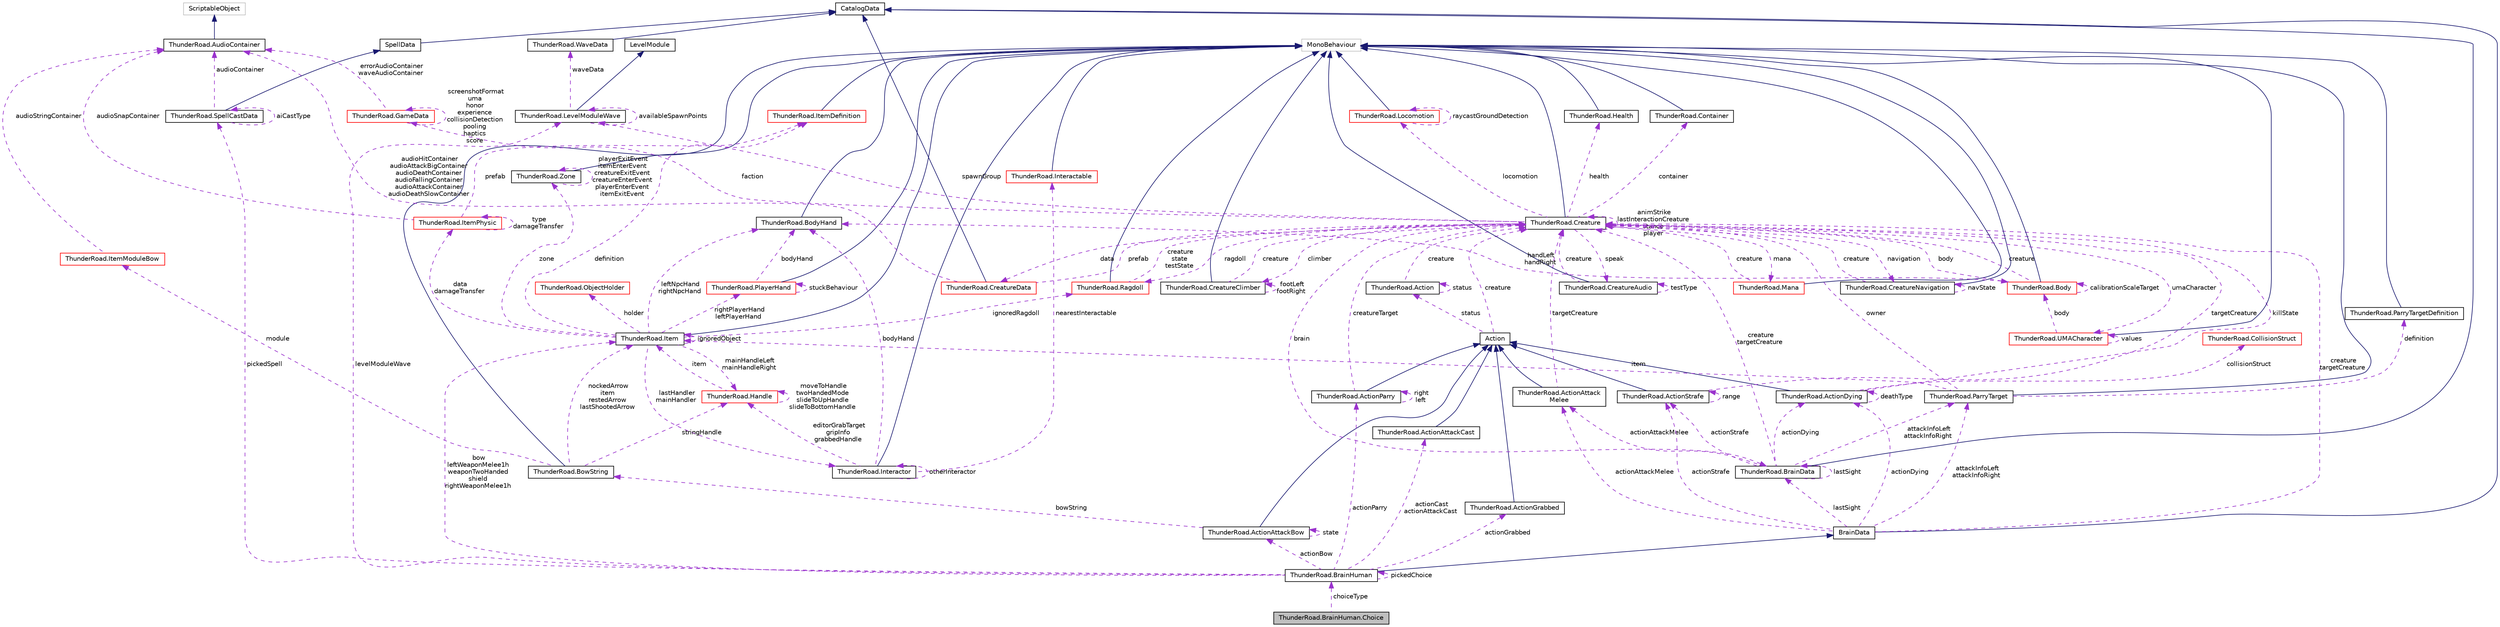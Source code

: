 digraph "ThunderRoad.BrainHuman.Choice"
{
 // LATEX_PDF_SIZE
  edge [fontname="Helvetica",fontsize="10",labelfontname="Helvetica",labelfontsize="10"];
  node [fontname="Helvetica",fontsize="10",shape=record];
  Node1 [label="ThunderRoad.BrainHuman.Choice",height=0.2,width=0.4,color="black", fillcolor="grey75", style="filled", fontcolor="black",tooltip="Class Choice."];
  Node2 -> Node1 [dir="back",color="darkorchid3",fontsize="10",style="dashed",label=" choiceType" ,fontname="Helvetica"];
  Node2 [label="ThunderRoad.BrainHuman",height=0.2,width=0.4,color="black", fillcolor="white", style="filled",URL="$class_thunder_road_1_1_brain_human.html",tooltip="Class BrainHuman. Implements the ThunderRoad.BrainData"];
  Node3 -> Node2 [dir="back",color="midnightblue",fontsize="10",style="solid",fontname="Helvetica"];
  Node3 [label="BrainData",height=0.2,width=0.4,color="black", fillcolor="white", style="filled",URL="$class_thunder_road_1_1_brain_data.html",tooltip="Class BrainData. Implements the ThunderRoad.CatalogData"];
  Node4 -> Node3 [dir="back",color="midnightblue",fontsize="10",style="solid",fontname="Helvetica"];
  Node4 [label="CatalogData",height=0.2,width=0.4,color="black", fillcolor="white", style="filled",URL="$class_thunder_road_1_1_catalog_data.html",tooltip="Class CatalogData."];
  Node5 -> Node3 [dir="back",color="darkorchid3",fontsize="10",style="dashed",label=" actionDying" ,fontname="Helvetica"];
  Node5 [label="ThunderRoad.ActionDying",height=0.2,width=0.4,color="black", fillcolor="white", style="filled",URL="$class_thunder_road_1_1_action_dying.html",tooltip="Class ActionDying. Implements the ThunderRoad.Action"];
  Node6 -> Node5 [dir="back",color="midnightblue",fontsize="10",style="solid",fontname="Helvetica"];
  Node6 [label="Action",height=0.2,width=0.4,color="black", fillcolor="white", style="filled",URL="$class_thunder_road_1_1_action.html",tooltip="Class Action."];
  Node7 -> Node6 [dir="back",color="darkorchid3",fontsize="10",style="dashed",label=" creature" ,fontname="Helvetica"];
  Node7 [label="ThunderRoad.Creature",height=0.2,width=0.4,color="black", fillcolor="white", style="filled",URL="$class_thunder_road_1_1_creature.html",tooltip="Class Creature. Implements the UnityEngine.MonoBehaviour"];
  Node8 -> Node7 [dir="back",color="midnightblue",fontsize="10",style="solid",fontname="Helvetica"];
  Node8 [label="MonoBehaviour",height=0.2,width=0.4,color="grey75", fillcolor="white", style="filled",tooltip=" "];
  Node9 -> Node7 [dir="back",color="darkorchid3",fontsize="10",style="dashed",label=" climber" ,fontname="Helvetica"];
  Node9 [label="ThunderRoad.CreatureClimber",height=0.2,width=0.4,color="black", fillcolor="white", style="filled",URL="$class_thunder_road_1_1_creature_climber.html",tooltip="Class CreatureClimber. Implements the UnityEngine.MonoBehaviour"];
  Node8 -> Node9 [dir="back",color="midnightblue",fontsize="10",style="solid",fontname="Helvetica"];
  Node9 -> Node9 [dir="back",color="darkorchid3",fontsize="10",style="dashed",label=" footLeft\nfootRight" ,fontname="Helvetica"];
  Node7 -> Node9 [dir="back",color="darkorchid3",fontsize="10",style="dashed",label=" creature" ,fontname="Helvetica"];
  Node10 -> Node7 [dir="back",color="darkorchid3",fontsize="10",style="dashed",label=" health" ,fontname="Helvetica"];
  Node10 [label="ThunderRoad.Health",height=0.2,width=0.4,color="black", fillcolor="white", style="filled",URL="$class_thunder_road_1_1_health.html",tooltip="Class Health. Implements the UnityEngine.MonoBehaviour"];
  Node8 -> Node10 [dir="back",color="midnightblue",fontsize="10",style="solid",fontname="Helvetica"];
  Node11 -> Node7 [dir="back",color="darkorchid3",fontsize="10",style="dashed",label=" faction" ,fontname="Helvetica"];
  Node11 [label="ThunderRoad.GameData",height=0.2,width=0.4,color="red", fillcolor="white", style="filled",URL="$class_thunder_road_1_1_game_data.html",tooltip="Class GameData."];
  Node11 -> Node11 [dir="back",color="darkorchid3",fontsize="10",style="dashed",label=" screenshotFormat\numa\nhonor\nexperience\ncollisionDetection\npooling\nhaptics\nscore" ,fontname="Helvetica"];
  Node14 -> Node11 [dir="back",color="darkorchid3",fontsize="10",style="dashed",label=" errorAudioContainer\nwaveAudioContainer" ,fontname="Helvetica"];
  Node14 [label="ThunderRoad.AudioContainer",height=0.2,width=0.4,color="black", fillcolor="white", style="filled",URL="$class_thunder_road_1_1_audio_container.html",tooltip="Class AudioContainer. Implements the UnityEngine.ScriptableObject"];
  Node15 -> Node14 [dir="back",color="midnightblue",fontsize="10",style="solid",fontname="Helvetica"];
  Node15 [label="ScriptableObject",height=0.2,width=0.4,color="grey75", fillcolor="white", style="filled",tooltip=" "];
  Node16 -> Node7 [dir="back",color="darkorchid3",fontsize="10",style="dashed",label=" spawnGroup" ,fontname="Helvetica"];
  Node16 [label="ThunderRoad.LevelModuleWave",height=0.2,width=0.4,color="black", fillcolor="white", style="filled",URL="$class_thunder_road_1_1_level_module_wave.html",tooltip="Class LevelModuleWave. Implements the ThunderRoad.LevelModule"];
  Node17 -> Node16 [dir="back",color="midnightblue",fontsize="10",style="solid",fontname="Helvetica"];
  Node17 [label="LevelModule",height=0.2,width=0.4,color="black", fillcolor="white", style="filled",URL="$class_thunder_road_1_1_level_module.html",tooltip="Class LevelModule."];
  Node16 -> Node16 [dir="back",color="darkorchid3",fontsize="10",style="dashed",label=" availableSpawnPoints" ,fontname="Helvetica"];
  Node18 -> Node16 [dir="back",color="darkorchid3",fontsize="10",style="dashed",label=" waveData" ,fontname="Helvetica"];
  Node18 [label="ThunderRoad.WaveData",height=0.2,width=0.4,color="black", fillcolor="white", style="filled",URL="$class_thunder_road_1_1_wave_data.html",tooltip="Class WaveData. Implements the ThunderRoad.CatalogData"];
  Node4 -> Node18 [dir="back",color="midnightblue",fontsize="10",style="solid",fontname="Helvetica"];
  Node19 -> Node7 [dir="back",color="darkorchid3",fontsize="10",style="dashed",label=" data" ,fontname="Helvetica"];
  Node19 [label="ThunderRoad.CreatureData",height=0.2,width=0.4,color="red", fillcolor="white", style="filled",URL="$class_thunder_road_1_1_creature_data.html",tooltip="Class CreatureData. Implements the ThunderRoad.CatalogData"];
  Node4 -> Node19 [dir="back",color="midnightblue",fontsize="10",style="solid",fontname="Helvetica"];
  Node14 -> Node19 [dir="back",color="darkorchid3",fontsize="10",style="dashed",label=" audioHitContainer\naudioAttackBigContainer\naudioDeathContainer\naudioFallingContainer\naudioAttackContainer\naudioDeathSlowContainer" ,fontname="Helvetica"];
  Node7 -> Node19 [dir="back",color="darkorchid3",fontsize="10",style="dashed",label=" prefab" ,fontname="Helvetica"];
  Node24 -> Node7 [dir="back",color="darkorchid3",fontsize="10",style="dashed",label=" locomotion" ,fontname="Helvetica"];
  Node24 [label="ThunderRoad.Locomotion",height=0.2,width=0.4,color="red", fillcolor="white", style="filled",URL="$class_thunder_road_1_1_locomotion.html",tooltip="Class Locomotion. Implements the UnityEngine.MonoBehaviour"];
  Node8 -> Node24 [dir="back",color="midnightblue",fontsize="10",style="solid",fontname="Helvetica"];
  Node24 -> Node24 [dir="back",color="darkorchid3",fontsize="10",style="dashed",label=" raycastGroundDetection" ,fontname="Helvetica"];
  Node53 -> Node7 [dir="back",color="darkorchid3",fontsize="10",style="dashed",label=" ragdoll" ,fontname="Helvetica"];
  Node53 [label="ThunderRoad.Ragdoll",height=0.2,width=0.4,color="red", fillcolor="white", style="filled",URL="$class_thunder_road_1_1_ragdoll.html",tooltip="Class Ragdoll. Implements the UnityEngine.MonoBehaviour"];
  Node8 -> Node53 [dir="back",color="midnightblue",fontsize="10",style="solid",fontname="Helvetica"];
  Node7 -> Node53 [dir="back",color="darkorchid3",fontsize="10",style="dashed",label=" creature\nstate\ntestState" ,fontname="Helvetica"];
  Node82 -> Node7 [dir="back",color="darkorchid3",fontsize="10",style="dashed",label=" body" ,fontname="Helvetica"];
  Node82 [label="ThunderRoad.Body",height=0.2,width=0.4,color="red", fillcolor="white", style="filled",URL="$class_thunder_road_1_1_body.html",tooltip="Class Body. Implements the UnityEngine.MonoBehaviour"];
  Node8 -> Node82 [dir="back",color="midnightblue",fontsize="10",style="solid",fontname="Helvetica"];
  Node82 -> Node82 [dir="back",color="darkorchid3",fontsize="10",style="dashed",label=" calibrationScaleTarget" ,fontname="Helvetica"];
  Node7 -> Node82 [dir="back",color="darkorchid3",fontsize="10",style="dashed",label=" creature" ,fontname="Helvetica"];
  Node49 -> Node82 [dir="back",color="darkorchid3",fontsize="10",style="dashed",label=" handLeft\nhandRight" ,fontname="Helvetica"];
  Node49 [label="ThunderRoad.BodyHand",height=0.2,width=0.4,color="black", fillcolor="white", style="filled",URL="$class_thunder_road_1_1_body_hand.html",tooltip="Class BodyHand. Implements the UnityEngine.MonoBehaviour"];
  Node8 -> Node49 [dir="back",color="midnightblue",fontsize="10",style="solid",fontname="Helvetica"];
  Node86 -> Node7 [dir="back",color="darkorchid3",fontsize="10",style="dashed",label=" speak" ,fontname="Helvetica"];
  Node86 [label="ThunderRoad.CreatureAudio",height=0.2,width=0.4,color="black", fillcolor="white", style="filled",URL="$class_thunder_road_1_1_creature_audio.html",tooltip="Class CreatureAudio. Implements the UnityEngine.MonoBehaviour"];
  Node8 -> Node86 [dir="back",color="midnightblue",fontsize="10",style="solid",fontname="Helvetica"];
  Node86 -> Node86 [dir="back",color="darkorchid3",fontsize="10",style="dashed",label=" testType" ,fontname="Helvetica"];
  Node7 -> Node86 [dir="back",color="darkorchid3",fontsize="10",style="dashed",label=" creature" ,fontname="Helvetica"];
  Node7 -> Node7 [dir="back",color="darkorchid3",fontsize="10",style="dashed",label=" animStrike\nlastInteractionCreature\nstance\nplayer" ,fontname="Helvetica"];
  Node46 -> Node7 [dir="back",color="darkorchid3",fontsize="10",style="dashed",label=" mana" ,fontname="Helvetica"];
  Node46 [label="ThunderRoad.Mana",height=0.2,width=0.4,color="red", fillcolor="white", style="filled",URL="$class_thunder_road_1_1_mana.html",tooltip="Class Mana. Implements the UnityEngine.MonoBehaviour"];
  Node8 -> Node46 [dir="back",color="midnightblue",fontsize="10",style="solid",fontname="Helvetica"];
  Node7 -> Node46 [dir="back",color="darkorchid3",fontsize="10",style="dashed",label=" creature" ,fontname="Helvetica"];
  Node87 -> Node7 [dir="back",color="darkorchid3",fontsize="10",style="dashed",label=" umaCharacter" ,fontname="Helvetica"];
  Node87 [label="ThunderRoad.UMACharacter",height=0.2,width=0.4,color="red", fillcolor="white", style="filled",URL="$class_thunder_road_1_1_u_m_a_character.html",tooltip="Class UMACharacter. Implements the UnityEngine.MonoBehaviour"];
  Node8 -> Node87 [dir="back",color="midnightblue",fontsize="10",style="solid",fontname="Helvetica"];
  Node82 -> Node87 [dir="back",color="darkorchid3",fontsize="10",style="dashed",label=" body" ,fontname="Helvetica"];
  Node87 -> Node87 [dir="back",color="darkorchid3",fontsize="10",style="dashed",label=" values" ,fontname="Helvetica"];
  Node88 -> Node7 [dir="back",color="darkorchid3",fontsize="10",style="dashed",label=" container" ,fontname="Helvetica"];
  Node88 [label="ThunderRoad.Container",height=0.2,width=0.4,color="black", fillcolor="white", style="filled",URL="$class_thunder_road_1_1_container.html",tooltip="Class Container. Implements the UnityEngine.MonoBehaviour"];
  Node8 -> Node88 [dir="back",color="midnightblue",fontsize="10",style="solid",fontname="Helvetica"];
  Node89 -> Node7 [dir="back",color="darkorchid3",fontsize="10",style="dashed",label=" brain" ,fontname="Helvetica"];
  Node89 [label="ThunderRoad.BrainData",height=0.2,width=0.4,color="black", fillcolor="white", style="filled",URL="$class_thunder_road_1_1_brain_data.html",tooltip="Class BrainData. Implements the ThunderRoad.CatalogData"];
  Node4 -> Node89 [dir="back",color="midnightblue",fontsize="10",style="solid",fontname="Helvetica"];
  Node5 -> Node89 [dir="back",color="darkorchid3",fontsize="10",style="dashed",label=" actionDying" ,fontname="Helvetica"];
  Node90 -> Node89 [dir="back",color="darkorchid3",fontsize="10",style="dashed",label=" attackInfoLeft\nattackInfoRight" ,fontname="Helvetica"];
  Node90 [label="ThunderRoad.ParryTarget",height=0.2,width=0.4,color="black", fillcolor="white", style="filled",URL="$class_thunder_road_1_1_parry_target.html",tooltip="Class ParryTarget. Implements the UnityEngine.MonoBehaviour"];
  Node8 -> Node90 [dir="back",color="midnightblue",fontsize="10",style="solid",fontname="Helvetica"];
  Node91 -> Node90 [dir="back",color="darkorchid3",fontsize="10",style="dashed",label=" definition" ,fontname="Helvetica"];
  Node91 [label="ThunderRoad.ParryTargetDefinition",height=0.2,width=0.4,color="black", fillcolor="white", style="filled",URL="$class_thunder_road_1_1_parry_target_definition.html",tooltip="Class ParryTargetDefinition. Implements the UnityEngine.MonoBehaviour"];
  Node8 -> Node91 [dir="back",color="midnightblue",fontsize="10",style="solid",fontname="Helvetica"];
  Node7 -> Node90 [dir="back",color="darkorchid3",fontsize="10",style="dashed",label=" owner" ,fontname="Helvetica"];
  Node27 -> Node90 [dir="back",color="darkorchid3",fontsize="10",style="dashed",label=" item" ,fontname="Helvetica"];
  Node27 [label="ThunderRoad.Item",height=0.2,width=0.4,color="black", fillcolor="white", style="filled",URL="$class_thunder_road_1_1_item.html",tooltip="Class Item. Implements the UnityEngine.MonoBehaviour"];
  Node8 -> Node27 [dir="back",color="midnightblue",fontsize="10",style="solid",fontname="Helvetica"];
  Node28 -> Node27 [dir="back",color="darkorchid3",fontsize="10",style="dashed",label=" lastHandler\nmainHandler" ,fontname="Helvetica"];
  Node28 [label="ThunderRoad.Interactor",height=0.2,width=0.4,color="black", fillcolor="white", style="filled",URL="$class_thunder_road_1_1_interactor.html",tooltip="Class Interactor. Implements the UnityEngine.MonoBehaviour"];
  Node8 -> Node28 [dir="back",color="midnightblue",fontsize="10",style="solid",fontname="Helvetica"];
  Node28 -> Node28 [dir="back",color="darkorchid3",fontsize="10",style="dashed",label=" otherInteractor" ,fontname="Helvetica"];
  Node29 -> Node28 [dir="back",color="darkorchid3",fontsize="10",style="dashed",label=" editorGrabTarget\ngripInfo\ngrabbedHandle" ,fontname="Helvetica"];
  Node29 [label="ThunderRoad.Handle",height=0.2,width=0.4,color="red", fillcolor="white", style="filled",URL="$class_thunder_road_1_1_handle.html",tooltip="Class Handle. Implements the ThunderRoad.Interactable"];
  Node29 -> Node29 [dir="back",color="darkorchid3",fontsize="10",style="dashed",label=" moveToHandle\ntwoHandedMode\nslideToUpHandle\nslideToBottomHandle" ,fontname="Helvetica"];
  Node27 -> Node29 [dir="back",color="darkorchid3",fontsize="10",style="dashed",label=" item" ,fontname="Helvetica"];
  Node50 -> Node28 [dir="back",color="darkorchid3",fontsize="10",style="dashed",label=" nearestInteractable" ,fontname="Helvetica"];
  Node50 [label="ThunderRoad.Interactable",height=0.2,width=0.4,color="red", fillcolor="white", style="filled",URL="$class_thunder_road_1_1_interactable.html",tooltip="Class Interactable. Implements the UnityEngine.MonoBehaviour"];
  Node8 -> Node50 [dir="back",color="midnightblue",fontsize="10",style="solid",fontname="Helvetica"];
  Node49 -> Node28 [dir="back",color="darkorchid3",fontsize="10",style="dashed",label=" bodyHand" ,fontname="Helvetica"];
  Node51 -> Node27 [dir="back",color="darkorchid3",fontsize="10",style="dashed",label=" definition" ,fontname="Helvetica"];
  Node51 [label="ThunderRoad.ItemDefinition",height=0.2,width=0.4,color="red", fillcolor="white", style="filled",URL="$class_thunder_road_1_1_item_definition.html",tooltip="Class ItemDefinition. Implements the UnityEngine.MonoBehaviour"];
  Node8 -> Node51 [dir="back",color="midnightblue",fontsize="10",style="solid",fontname="Helvetica"];
  Node53 -> Node27 [dir="back",color="darkorchid3",fontsize="10",style="dashed",label=" ignoredRagdoll" ,fontname="Helvetica"];
  Node68 -> Node27 [dir="back",color="darkorchid3",fontsize="10",style="dashed",label=" data\ndamageTransfer" ,fontname="Helvetica"];
  Node68 [label="ThunderRoad.ItemPhysic",height=0.2,width=0.4,color="red", fillcolor="white", style="filled",URL="$class_thunder_road_1_1_item_physic.html",tooltip="Class ItemPhysic. Implements the ThunderRoad.ItemData"];
  Node51 -> Node68 [dir="back",color="darkorchid3",fontsize="10",style="dashed",label=" prefab" ,fontname="Helvetica"];
  Node14 -> Node68 [dir="back",color="darkorchid3",fontsize="10",style="dashed",label=" audioSnapContainer" ,fontname="Helvetica"];
  Node68 -> Node68 [dir="back",color="darkorchid3",fontsize="10",style="dashed",label=" type\ndamageTransfer" ,fontname="Helvetica"];
  Node72 -> Node27 [dir="back",color="darkorchid3",fontsize="10",style="dashed",label=" holder" ,fontname="Helvetica"];
  Node72 [label="ThunderRoad.ObjectHolder",height=0.2,width=0.4,color="red", fillcolor="white", style="filled",URL="$class_thunder_road_1_1_object_holder.html",tooltip="Class ObjectHolder. Implements the ThunderRoad.Interactable"];
  Node29 -> Node27 [dir="back",color="darkorchid3",fontsize="10",style="dashed",label=" mainHandleLeft\nmainHandleRight" ,fontname="Helvetica"];
  Node27 -> Node27 [dir="back",color="darkorchid3",fontsize="10",style="dashed",label=" ignoredObject" ,fontname="Helvetica"];
  Node73 -> Node27 [dir="back",color="darkorchid3",fontsize="10",style="dashed",label=" zone" ,fontname="Helvetica"];
  Node73 [label="ThunderRoad.Zone",height=0.2,width=0.4,color="black", fillcolor="white", style="filled",URL="$class_thunder_road_1_1_zone.html",tooltip="Class Zone. Implements the UnityEngine.MonoBehaviour"];
  Node8 -> Node73 [dir="back",color="midnightblue",fontsize="10",style="solid",fontname="Helvetica"];
  Node73 -> Node73 [dir="back",color="darkorchid3",fontsize="10",style="dashed",label=" playerExitEvent\nitemEnterEvent\ncreatureExitEvent\ncreatureEnterEvent\nplayerEnterEvent\nitemExitEvent" ,fontname="Helvetica"];
  Node49 -> Node27 [dir="back",color="darkorchid3",fontsize="10",style="dashed",label=" leftNpcHand\nrightNpcHand" ,fontname="Helvetica"];
  Node74 -> Node27 [dir="back",color="darkorchid3",fontsize="10",style="dashed",label=" rightPlayerHand\nleftPlayerHand" ,fontname="Helvetica"];
  Node74 [label="ThunderRoad.PlayerHand",height=0.2,width=0.4,color="red", fillcolor="white", style="filled",URL="$class_thunder_road_1_1_player_hand.html",tooltip="Class PlayerHand. Implements the UnityEngine.MonoBehaviour"];
  Node8 -> Node74 [dir="back",color="midnightblue",fontsize="10",style="solid",fontname="Helvetica"];
  Node49 -> Node74 [dir="back",color="darkorchid3",fontsize="10",style="dashed",label=" bodyHand" ,fontname="Helvetica"];
  Node74 -> Node74 [dir="back",color="darkorchid3",fontsize="10",style="dashed",label=" stuckBehaviour" ,fontname="Helvetica"];
  Node92 -> Node89 [dir="back",color="darkorchid3",fontsize="10",style="dashed",label=" actionAttackMelee" ,fontname="Helvetica"];
  Node92 [label="ThunderRoad.ActionAttack\lMelee",height=0.2,width=0.4,color="black", fillcolor="white", style="filled",URL="$class_thunder_road_1_1_action_attack_melee.html",tooltip="Class ActionAttackMelee. Implements the ThunderRoad.Action"];
  Node6 -> Node92 [dir="back",color="midnightblue",fontsize="10",style="solid",fontname="Helvetica"];
  Node7 -> Node92 [dir="back",color="darkorchid3",fontsize="10",style="dashed",label=" targetCreature" ,fontname="Helvetica"];
  Node7 -> Node89 [dir="back",color="darkorchid3",fontsize="10",style="dashed",label=" creature\ntargetCreature" ,fontname="Helvetica"];
  Node89 -> Node89 [dir="back",color="darkorchid3",fontsize="10",style="dashed",label=" lastSight" ,fontname="Helvetica"];
  Node93 -> Node89 [dir="back",color="darkorchid3",fontsize="10",style="dashed",label=" actionStrafe" ,fontname="Helvetica"];
  Node93 [label="ThunderRoad.ActionStrafe",height=0.2,width=0.4,color="black", fillcolor="white", style="filled",URL="$class_thunder_road_1_1_action_strafe.html",tooltip="Class ActionStrafe. Implements the ThunderRoad.Action"];
  Node6 -> Node93 [dir="back",color="midnightblue",fontsize="10",style="solid",fontname="Helvetica"];
  Node7 -> Node93 [dir="back",color="darkorchid3",fontsize="10",style="dashed",label=" targetCreature" ,fontname="Helvetica"];
  Node93 -> Node93 [dir="back",color="darkorchid3",fontsize="10",style="dashed",label=" range" ,fontname="Helvetica"];
  Node94 -> Node7 [dir="back",color="darkorchid3",fontsize="10",style="dashed",label=" navigation" ,fontname="Helvetica"];
  Node94 [label="ThunderRoad.CreatureNavigation",height=0.2,width=0.4,color="black", fillcolor="white", style="filled",URL="$class_thunder_road_1_1_creature_navigation.html",tooltip="Class CreatureNavigation. Implements the UnityEngine.MonoBehaviour"];
  Node8 -> Node94 [dir="back",color="midnightblue",fontsize="10",style="solid",fontname="Helvetica"];
  Node7 -> Node94 [dir="back",color="darkorchid3",fontsize="10",style="dashed",label=" creature" ,fontname="Helvetica"];
  Node94 -> Node94 [dir="back",color="darkorchid3",fontsize="10",style="dashed",label=" navState" ,fontname="Helvetica"];
  Node95 -> Node6 [dir="back",color="darkorchid3",fontsize="10",style="dashed",label=" status" ,fontname="Helvetica"];
  Node95 [label="ThunderRoad.Action",height=0.2,width=0.4,color="black", fillcolor="white", style="filled",URL="$class_thunder_road_1_1_action.html",tooltip="Class Action."];
  Node7 -> Node95 [dir="back",color="darkorchid3",fontsize="10",style="dashed",label=" creature" ,fontname="Helvetica"];
  Node95 -> Node95 [dir="back",color="darkorchid3",fontsize="10",style="dashed",label=" status" ,fontname="Helvetica"];
  Node5 -> Node5 [dir="back",color="darkorchid3",fontsize="10",style="dashed",label=" deathType" ,fontname="Helvetica"];
  Node56 -> Node5 [dir="back",color="darkorchid3",fontsize="10",style="dashed",label=" collisionStruct" ,fontname="Helvetica"];
  Node56 [label="ThunderRoad.CollisionStruct",height=0.2,width=0.4,color="red", fillcolor="white", style="filled",URL="$struct_thunder_road_1_1_collision_struct.html",tooltip="Struct CollisionStruct"];
  Node7 -> Node5 [dir="back",color="darkorchid3",fontsize="10",style="dashed",label=" killState" ,fontname="Helvetica"];
  Node90 -> Node3 [dir="back",color="darkorchid3",fontsize="10",style="dashed",label=" attackInfoLeft\nattackInfoRight" ,fontname="Helvetica"];
  Node92 -> Node3 [dir="back",color="darkorchid3",fontsize="10",style="dashed",label=" actionAttackMelee" ,fontname="Helvetica"];
  Node7 -> Node3 [dir="back",color="darkorchid3",fontsize="10",style="dashed",label=" creature\ntargetCreature" ,fontname="Helvetica"];
  Node89 -> Node3 [dir="back",color="darkorchid3",fontsize="10",style="dashed",label=" lastSight" ,fontname="Helvetica"];
  Node93 -> Node3 [dir="back",color="darkorchid3",fontsize="10",style="dashed",label=" actionStrafe" ,fontname="Helvetica"];
  Node16 -> Node2 [dir="back",color="darkorchid3",fontsize="10",style="dashed",label=" levelModuleWave" ,fontname="Helvetica"];
  Node96 -> Node2 [dir="back",color="darkorchid3",fontsize="10",style="dashed",label=" actionBow" ,fontname="Helvetica"];
  Node96 [label="ThunderRoad.ActionAttackBow",height=0.2,width=0.4,color="black", fillcolor="white", style="filled",URL="$class_thunder_road_1_1_action_attack_bow.html",tooltip="Class ActionAttackBow. Implements the ThunderRoad.Action"];
  Node6 -> Node96 [dir="back",color="midnightblue",fontsize="10",style="solid",fontname="Helvetica"];
  Node96 -> Node96 [dir="back",color="darkorchid3",fontsize="10",style="dashed",label=" state" ,fontname="Helvetica"];
  Node97 -> Node96 [dir="back",color="darkorchid3",fontsize="10",style="dashed",label=" bowString" ,fontname="Helvetica"];
  Node97 [label="ThunderRoad.BowString",height=0.2,width=0.4,color="black", fillcolor="white", style="filled",URL="$class_thunder_road_1_1_bow_string.html",tooltip="Class BowString. Implements the UnityEngine.MonoBehaviour"];
  Node8 -> Node97 [dir="back",color="midnightblue",fontsize="10",style="solid",fontname="Helvetica"];
  Node98 -> Node97 [dir="back",color="darkorchid3",fontsize="10",style="dashed",label=" module" ,fontname="Helvetica"];
  Node98 [label="ThunderRoad.ItemModuleBow",height=0.2,width=0.4,color="red", fillcolor="white", style="filled",URL="$class_thunder_road_1_1_item_module_bow.html",tooltip="Class ItemModuleBow. Implements the ThunderRoad.ItemModule"];
  Node14 -> Node98 [dir="back",color="darkorchid3",fontsize="10",style="dashed",label=" audioStringContainer" ,fontname="Helvetica"];
  Node29 -> Node97 [dir="back",color="darkorchid3",fontsize="10",style="dashed",label=" stringHandle" ,fontname="Helvetica"];
  Node27 -> Node97 [dir="back",color="darkorchid3",fontsize="10",style="dashed",label=" nockedArrow\nitem\nrestedArrow\nlastShootedArrow" ,fontname="Helvetica"];
  Node99 -> Node2 [dir="back",color="darkorchid3",fontsize="10",style="dashed",label=" actionCast\nactionAttackCast" ,fontname="Helvetica"];
  Node99 [label="ThunderRoad.ActionAttackCast",height=0.2,width=0.4,color="black", fillcolor="white", style="filled",URL="$class_thunder_road_1_1_action_attack_cast.html",tooltip="Class ActionAttackCast. Implements the ThunderRoad.Action"];
  Node6 -> Node99 [dir="back",color="midnightblue",fontsize="10",style="solid",fontname="Helvetica"];
  Node45 -> Node2 [dir="back",color="darkorchid3",fontsize="10",style="dashed",label=" pickedSpell" ,fontname="Helvetica"];
  Node45 [label="ThunderRoad.SpellCastData",height=0.2,width=0.4,color="black", fillcolor="white", style="filled",URL="$class_thunder_road_1_1_spell_cast_data.html",tooltip="Class SpellCastData. Implements the ThunderRoad.SpellData"];
  Node43 -> Node45 [dir="back",color="midnightblue",fontsize="10",style="solid",fontname="Helvetica"];
  Node43 [label="SpellData",height=0.2,width=0.4,color="black", fillcolor="white", style="filled",URL="$class_thunder_road_1_1_spell_data.html",tooltip="Class SpellData. Implements the ThunderRoad.CatalogData"];
  Node4 -> Node43 [dir="back",color="midnightblue",fontsize="10",style="solid",fontname="Helvetica"];
  Node14 -> Node45 [dir="back",color="darkorchid3",fontsize="10",style="dashed",label=" audioContainer" ,fontname="Helvetica"];
  Node45 -> Node45 [dir="back",color="darkorchid3",fontsize="10",style="dashed",label=" aiCastType" ,fontname="Helvetica"];
  Node2 -> Node2 [dir="back",color="darkorchid3",fontsize="10",style="dashed",label=" pickedChoice" ,fontname="Helvetica"];
  Node27 -> Node2 [dir="back",color="darkorchid3",fontsize="10",style="dashed",label=" bow\nleftWeaponMelee1h\nweaponTwoHanded\nshield\nrightWeaponMelee1h" ,fontname="Helvetica"];
  Node100 -> Node2 [dir="back",color="darkorchid3",fontsize="10",style="dashed",label=" actionGrabbed" ,fontname="Helvetica"];
  Node100 [label="ThunderRoad.ActionGrabbed",height=0.2,width=0.4,color="black", fillcolor="white", style="filled",URL="$class_thunder_road_1_1_action_grabbed.html",tooltip="Class ActionGrabbed. Implements the ThunderRoad.Action"];
  Node6 -> Node100 [dir="back",color="midnightblue",fontsize="10",style="solid",fontname="Helvetica"];
  Node101 -> Node2 [dir="back",color="darkorchid3",fontsize="10",style="dashed",label=" actionParry" ,fontname="Helvetica"];
  Node101 [label="ThunderRoad.ActionParry",height=0.2,width=0.4,color="black", fillcolor="white", style="filled",URL="$class_thunder_road_1_1_action_parry.html",tooltip="Class ActionParry. Implements the ThunderRoad.Action"];
  Node6 -> Node101 [dir="back",color="midnightblue",fontsize="10",style="solid",fontname="Helvetica"];
  Node7 -> Node101 [dir="back",color="darkorchid3",fontsize="10",style="dashed",label=" creatureTarget" ,fontname="Helvetica"];
  Node101 -> Node101 [dir="back",color="darkorchid3",fontsize="10",style="dashed",label=" right\nleft" ,fontname="Helvetica"];
}
